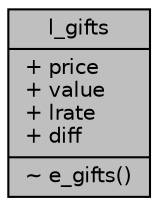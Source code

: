 digraph "l_gifts"
{
  edge [fontname="Helvetica",fontsize="10",labelfontname="Helvetica",labelfontsize="10"];
  node [fontname="Helvetica",fontsize="10",shape=record];
  Node1 [label="{l_gifts\n|+ price\l+ value\l+ lrate\l+ diff\l|~ e_gifts()\l}",height=0.2,width=0.4,color="black", fillcolor="grey75", style="filled", fontcolor="black"];
}
